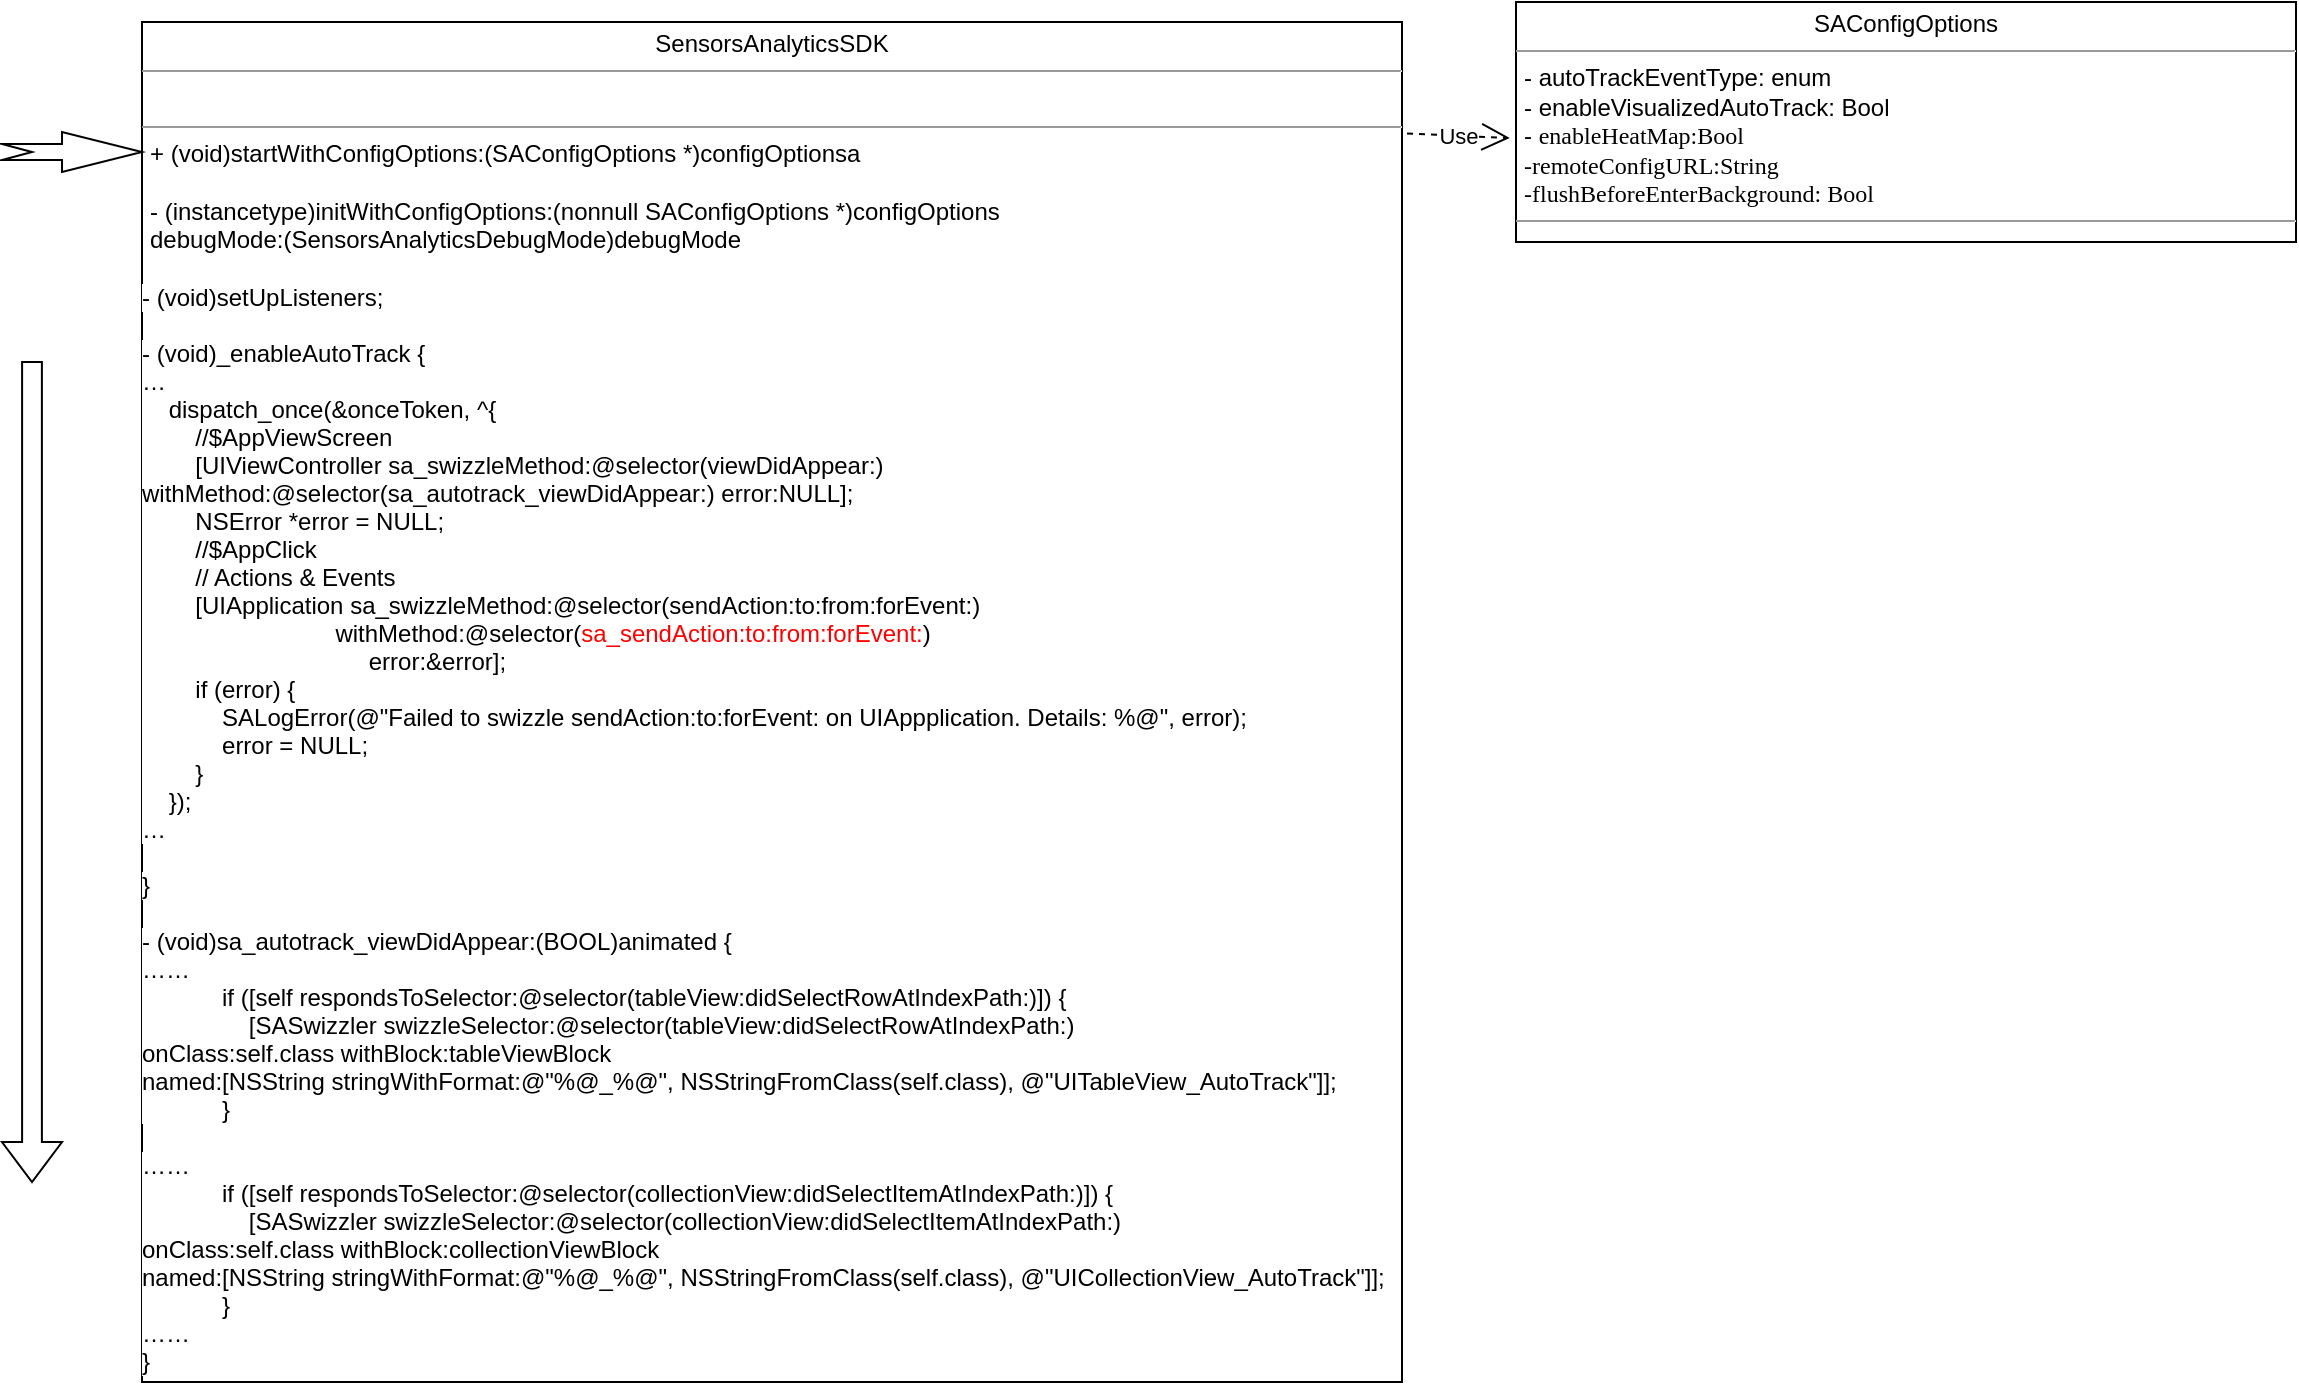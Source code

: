 <mxfile version="13.9.1" type="github">
  <diagram id="NxwStEnsrJWZOlORe4x4" name="Page-1">
    <mxGraphModel dx="1426" dy="737" grid="1" gridSize="10" guides="1" tooltips="1" connect="1" arrows="1" fold="1" page="1" pageScale="1" pageWidth="827" pageHeight="1169" math="0" shadow="0">
      <root>
        <mxCell id="0" />
        <mxCell id="1" parent="0" />
        <mxCell id="yYUWTIi6ubNjAFsflyOn-11" value="&lt;p style=&quot;margin: 0px ; margin-top: 4px ; text-align: center&quot;&gt;SensorsAnalyticsSDK&lt;br&gt;&lt;/p&gt;&lt;hr size=&quot;1&quot;&gt;&lt;p style=&quot;margin: 0px ; margin-left: 4px&quot;&gt;&lt;br&gt;&lt;/p&gt;&lt;hr size=&quot;1&quot;&gt;&lt;p style=&quot;margin: 0px ; margin-left: 4px&quot;&gt;+ (void)startWithConfigOptions:(SAConfigOptions *)configOptionsa&lt;br&gt;&lt;/p&gt;&lt;p style=&quot;margin: 0px ; margin-left: 4px&quot;&gt;&lt;br&gt;&lt;/p&gt;&lt;p style=&quot;margin: 0px ; margin-left: 4px&quot;&gt;- (instancetype)initWithConfigOptions:(nonnull SAConfigOptions *)configOptions&amp;nbsp;&lt;/p&gt;&lt;p style=&quot;margin: 0px ; margin-left: 4px&quot;&gt;debugMode:(SensorsAnalyticsDebugMode)debugMode&amp;nbsp;&lt;br&gt;&lt;/p&gt;&lt;p style=&quot;margin: 0px ; margin-left: 4px&quot;&gt;&lt;br&gt;&lt;/p&gt;&lt;p class=&quot;p1&quot; style=&quot;margin: 0px ; font-stretch: normal ; line-height: normal&quot;&gt;&lt;font style=&quot;font-size: 12px ; background-color: rgb(255 , 255 , 255)&quot;&gt;&lt;span class=&quot;s1&quot;&gt;- (&lt;/span&gt;&lt;span class=&quot;s2&quot;&gt;void&lt;/span&gt;&lt;span class=&quot;s1&quot;&gt;)&lt;/span&gt;setUpListeners&lt;font style=&quot;font-size: 12px&quot;&gt;;&lt;/font&gt;&lt;/font&gt;&lt;/p&gt;&lt;p class=&quot;p1&quot; style=&quot;margin: 0px ; font-stretch: normal ; line-height: normal&quot;&gt;&lt;span class=&quot;s1&quot; style=&quot;background-color: rgb(255 , 255 , 255)&quot;&gt;&lt;font style=&quot;font-size: 12px&quot;&gt;&lt;br&gt;&lt;/font&gt;&lt;/span&gt;&lt;/p&gt;&lt;p class=&quot;p1&quot; style=&quot;margin: 0px ; font-stretch: normal ; line-height: normal&quot;&gt;&lt;font style=&quot;font-size: 12px&quot;&gt;&lt;span class=&quot;s1&quot; style=&quot;background-color: rgb(255 , 255 , 255)&quot;&gt;&lt;/span&gt;&lt;/font&gt;&lt;/p&gt;&lt;p class=&quot;p1&quot; style=&quot;margin: 0px ; font-stretch: normal ; line-height: normal&quot;&gt;&lt;font style=&quot;font-size: 12px ; background-color: rgb(255 , 255 , 255)&quot;&gt;&lt;span class=&quot;s1&quot;&gt;- (&lt;/span&gt;&lt;span class=&quot;s2&quot;&gt;void&lt;/span&gt;&lt;span class=&quot;s1&quot;&gt;)&lt;/span&gt;_enableAutoTrack&lt;font style=&quot;font-size: 12px&quot;&gt;&amp;nbsp;{&lt;/font&gt;&lt;/font&gt;&lt;/p&gt;&lt;p class=&quot;p1&quot; style=&quot;margin: 0px ; font-stretch: normal ; line-height: normal&quot;&gt;&lt;font style=&quot;font-size: 12px ; background-color: rgb(255 , 255 , 255)&quot;&gt;…&lt;/font&gt;&lt;/p&gt;&lt;p class=&quot;p1&quot; style=&quot;margin: 0px ; font-stretch: normal ; line-height: normal&quot;&gt;&lt;font style=&quot;font-size: 12px ; background-color: rgb(255 , 255 , 255)&quot;&gt;&lt;span class=&quot;Apple-converted-space&quot;&gt;&amp;nbsp; &amp;nbsp;&amp;nbsp;&lt;/span&gt;&lt;span class=&quot;s1&quot;&gt;dispatch_once&lt;/span&gt;(&amp;amp;onceToken, ^{&lt;/font&gt;&lt;/p&gt;&lt;p class=&quot;p2&quot; style=&quot;margin: 0px ; font-stretch: normal ; line-height: normal&quot;&gt;&lt;font style=&quot;font-size: 12px ; background-color: rgb(255 , 255 , 255)&quot;&gt;&lt;span class=&quot;s2&quot;&gt;&amp;nbsp; &amp;nbsp; &amp;nbsp; &amp;nbsp; &lt;/span&gt;//$AppViewScreen&lt;/font&gt;&lt;/p&gt;&lt;p class=&quot;p1&quot; style=&quot;margin: 0px ; font-stretch: normal ; line-height: normal&quot;&gt;&lt;font style=&quot;font-size: 12px ; background-color: rgb(255 , 255 , 255)&quot;&gt;&lt;span class=&quot;Apple-converted-space&quot;&gt;&amp;nbsp; &amp;nbsp; &amp;nbsp; &amp;nbsp; &lt;/span&gt;[&lt;span class=&quot;s3&quot;&gt;UIViewController&lt;/span&gt; &lt;span class=&quot;s4&quot;&gt;sa_swizzleMethod&lt;/span&gt;:&lt;span class=&quot;s5&quot;&gt;@selector&lt;/span&gt;(viewDidAppear:)&amp;nbsp;&lt;/font&gt;&lt;/p&gt;&lt;p class=&quot;p1&quot; style=&quot;margin: 0px ; font-stretch: normal ; line-height: normal&quot;&gt;&lt;font style=&quot;font-size: 12px ; background-color: rgb(255 , 255 , 255)&quot;&gt;&lt;span class=&quot;s4&quot;&gt;withMethod&lt;/span&gt;:&lt;span class=&quot;s5&quot;&gt;@selector&lt;/span&gt;(sa_autotrack_viewDidAppear:) &lt;span class=&quot;s4&quot;&gt;error&lt;/span&gt;:&lt;span class=&quot;s5&quot;&gt;NULL&lt;/span&gt;];&lt;/font&gt;&lt;/p&gt;&lt;p class=&quot;p1&quot; style=&quot;margin: 0px ; font-stretch: normal ; line-height: normal&quot;&gt;&lt;font style=&quot;font-size: 12px ; background-color: rgb(255 , 255 , 255)&quot;&gt;&lt;span class=&quot;Apple-converted-space&quot;&gt;&amp;nbsp; &amp;nbsp; &amp;nbsp; &amp;nbsp; &lt;/span&gt;&lt;span class=&quot;s3&quot;&gt;NSError&lt;/span&gt; *error = &lt;span class=&quot;s5&quot;&gt;NULL&lt;/span&gt;;&lt;/font&gt;&lt;/p&gt;&lt;p class=&quot;p2&quot; style=&quot;margin: 0px ; font-stretch: normal ; line-height: normal&quot;&gt;&lt;font style=&quot;font-size: 12px ; background-color: rgb(255 , 255 , 255)&quot;&gt;&lt;span class=&quot;s2&quot;&gt;&amp;nbsp; &amp;nbsp; &amp;nbsp; &amp;nbsp; &lt;/span&gt;//$AppClick&lt;/font&gt;&lt;/p&gt;&lt;p class=&quot;p2&quot; style=&quot;margin: 0px ; font-stretch: normal ; line-height: normal&quot;&gt;&lt;font style=&quot;font-size: 12px ; background-color: rgb(255 , 255 , 255)&quot;&gt;&lt;span class=&quot;s2&quot;&gt;&amp;nbsp; &amp;nbsp; &amp;nbsp; &amp;nbsp; &lt;/span&gt;// Actions &amp;amp; Events&lt;/font&gt;&lt;/p&gt;&lt;p class=&quot;p1&quot; style=&quot;margin: 0px ; font-stretch: normal ; line-height: normal&quot;&gt;&lt;font style=&quot;font-size: 12px ; background-color: rgb(255 , 255 , 255)&quot;&gt;&lt;span class=&quot;Apple-converted-space&quot;&gt;&amp;nbsp; &amp;nbsp; &amp;nbsp; &amp;nbsp; &lt;/span&gt;[&lt;span class=&quot;s3&quot;&gt;UIApplication&lt;/span&gt; &lt;span class=&quot;s4&quot;&gt;sa_swizzleMethod&lt;/span&gt;:&lt;span class=&quot;s5&quot;&gt;@selector&lt;/span&gt;(sendAction:to:from:forEvent:)&lt;/font&gt;&lt;/p&gt;&lt;p class=&quot;p1&quot; style=&quot;margin: 0px ; font-stretch: normal ; line-height: normal&quot;&gt;&lt;font style=&quot;font-size: 12px ; background-color: rgb(255 , 255 , 255)&quot;&gt;&lt;span class=&quot;Apple-converted-space&quot;&gt;&amp;nbsp;&amp;nbsp; &amp;nbsp; &amp;nbsp; &amp;nbsp; &amp;nbsp; &amp;nbsp; &amp;nbsp; &amp;nbsp; &amp;nbsp; &amp;nbsp; &amp;nbsp; &amp;nbsp; &amp;nbsp; &amp;nbsp; &lt;/span&gt;&lt;span class=&quot;s4&quot;&gt;withMethod&lt;/span&gt;:&lt;span class=&quot;s5&quot;&gt;@selector&lt;/span&gt;(&lt;font color=&quot;#ff0000&quot;&gt;sa_sendAction:to:from:forEvent:&lt;/font&gt;)&lt;/font&gt;&lt;/p&gt;&lt;p class=&quot;p1&quot; style=&quot;margin: 0px ; font-stretch: normal ; line-height: normal&quot;&gt;&lt;font style=&quot;font-size: 12px ; background-color: rgb(255 , 255 , 255)&quot;&gt;&lt;span class=&quot;Apple-converted-space&quot;&gt;&amp;nbsp; &amp;nbsp; &amp;nbsp; &amp;nbsp; &amp;nbsp; &amp;nbsp; &amp;nbsp; &amp;nbsp; &amp;nbsp; &amp;nbsp; &amp;nbsp; &amp;nbsp; &amp;nbsp; &amp;nbsp; &amp;nbsp; &amp;nbsp; &amp;nbsp; &lt;/span&gt;&lt;span class=&quot;s4&quot;&gt;error&lt;/span&gt;:&amp;amp;error];&lt;/font&gt;&lt;/p&gt;&lt;p class=&quot;p1&quot; style=&quot;margin: 0px ; font-stretch: normal ; line-height: normal&quot;&gt;&lt;font style=&quot;font-size: 12px ; background-color: rgb(255 , 255 , 255)&quot;&gt;&lt;span class=&quot;Apple-converted-space&quot;&gt;&amp;nbsp; &amp;nbsp; &amp;nbsp; &amp;nbsp; &lt;/span&gt;&lt;span class=&quot;s5&quot;&gt;if&lt;/span&gt; (error) {&lt;/font&gt;&lt;/p&gt;&lt;p class=&quot;p3&quot; style=&quot;margin: 0px ; font-stretch: normal ; line-height: normal&quot;&gt;&lt;font style=&quot;font-size: 12px ; background-color: rgb(255 , 255 , 255)&quot;&gt;&lt;span class=&quot;s2&quot;&gt;&amp;nbsp; &amp;nbsp; &amp;nbsp; &amp;nbsp; &amp;nbsp; &amp;nbsp; &lt;/span&gt;&lt;span class=&quot;s1&quot;&gt;SALogError&lt;/span&gt;&lt;span class=&quot;s2&quot;&gt;(&lt;/span&gt;@&quot;Failed to swizzle sendAction:to:forEvent: on UIAppplication. Details: %@&quot;&lt;span class=&quot;s2&quot;&gt;, error);&lt;/span&gt;&lt;/font&gt;&lt;/p&gt;&lt;p class=&quot;p1&quot; style=&quot;margin: 0px ; font-stretch: normal ; line-height: normal&quot;&gt;&lt;font style=&quot;font-size: 12px ; background-color: rgb(255 , 255 , 255)&quot;&gt;&lt;span class=&quot;Apple-converted-space&quot;&gt;&amp;nbsp; &amp;nbsp; &amp;nbsp; &amp;nbsp; &amp;nbsp; &amp;nbsp; &lt;/span&gt;error = &lt;span class=&quot;s5&quot;&gt;NULL&lt;/span&gt;;&lt;/font&gt;&lt;/p&gt;&lt;p class=&quot;p1&quot; style=&quot;margin: 0px ; font-stretch: normal ; line-height: normal&quot;&gt;&lt;font style=&quot;font-size: 12px ; background-color: rgb(255 , 255 , 255)&quot;&gt;&lt;span class=&quot;Apple-converted-space&quot;&gt;&amp;nbsp; &amp;nbsp; &amp;nbsp; &amp;nbsp; &lt;/span&gt;}&lt;/font&gt;&lt;/p&gt;&lt;p class=&quot;p1&quot; style=&quot;margin: 0px ; font-stretch: normal ; line-height: normal&quot;&gt;&lt;font style=&quot;font-size: 12px ; background-color: rgb(255 , 255 , 255)&quot;&gt;&lt;span class=&quot;Apple-converted-space&quot;&gt;&amp;nbsp; &amp;nbsp; &lt;/span&gt;});&lt;/font&gt;&lt;/p&gt;&lt;p class=&quot;p1&quot; style=&quot;margin: 0px ; font-stretch: normal ; line-height: normal&quot;&gt;&lt;font style=&quot;font-size: 12px ; background-color: rgb(255 , 255 , 255)&quot;&gt;…&lt;/font&gt;&lt;/p&gt;&lt;p class=&quot;p1&quot; style=&quot;margin: 0px ; font-stretch: normal ; line-height: normal&quot;&gt;&lt;font style=&quot;font-size: 12px ; background-color: rgb(255 , 255 , 255)&quot;&gt;&lt;br&gt;&lt;/font&gt;&lt;/p&gt;&lt;p class=&quot;p1&quot; style=&quot;margin: 0px ; font-stretch: normal ; line-height: normal&quot;&gt;&lt;font style=&quot;font-size: 12px ; background-color: rgb(255 , 255 , 255)&quot;&gt;}&lt;/font&gt;&lt;/p&gt;&lt;p class=&quot;p1&quot; style=&quot;margin: 0px ; font-stretch: normal ; line-height: normal&quot;&gt;&lt;font style=&quot;font-size: 12px ; background-color: rgb(255 , 255 , 255)&quot;&gt;&lt;br&gt;&lt;/font&gt;&lt;/p&gt;&lt;p class=&quot;p1&quot; style=&quot;margin: 0px ; font-stretch: normal ; line-height: normal&quot;&gt;&lt;font style=&quot;font-size: 12px ; background-color: rgb(255 , 255 , 255)&quot;&gt;&lt;span class=&quot;s1&quot;&gt;- (&lt;/span&gt;&lt;span class=&quot;s2&quot;&gt;void&lt;/span&gt;&lt;span class=&quot;s1&quot;&gt;)&lt;/span&gt;sa_autotrack_viewDidAppear&lt;span class=&quot;s1&quot;&gt;:(&lt;/span&gt;&lt;span class=&quot;s2&quot;&gt;BOOL&lt;/span&gt;&lt;span class=&quot;s1&quot;&gt;)animated {&lt;/span&gt;&lt;/font&gt;&lt;/p&gt;&lt;p class=&quot;p1&quot; style=&quot;margin: 0px ; font-stretch: normal ; line-height: normal&quot;&gt;&lt;font style=&quot;font-size: 12px ; background-color: rgb(255 , 255 , 255)&quot;&gt;……&lt;/font&gt;&lt;/p&gt;&lt;p class=&quot;p1&quot; style=&quot;margin: 0px ; font-stretch: normal ; line-height: normal&quot;&gt;&lt;font style=&quot;font-size: 12px ; background-color: rgb(255 , 255 , 255)&quot;&gt;&lt;span class=&quot;Apple-converted-space&quot;&gt;&amp;nbsp; &amp;nbsp; &amp;nbsp; &amp;nbsp; &amp;nbsp; &amp;nbsp;&amp;nbsp;&lt;/span&gt;&lt;span class=&quot;s1&quot;&gt;if&lt;/span&gt; ([&lt;span class=&quot;s1&quot;&gt;self&lt;/span&gt; &lt;span class=&quot;s2&quot;&gt;respondsToSelector&lt;/span&gt;:&lt;span class=&quot;s1&quot;&gt;@selector&lt;/span&gt;(tableView:didSelectRowAtIndexPath:)]) {&lt;/font&gt;&lt;/p&gt;&lt;p class=&quot;p1&quot; style=&quot;margin: 0px ; font-stretch: normal ; line-height: normal&quot;&gt;&lt;font style=&quot;font-size: 12px ; background-color: rgb(255 , 255 , 255)&quot;&gt;&lt;span class=&quot;Apple-converted-space&quot;&gt;&amp;nbsp; &amp;nbsp; &amp;nbsp; &amp;nbsp; &amp;nbsp; &amp;nbsp; &amp;nbsp; &amp;nbsp; &lt;/span&gt;[&lt;span class=&quot;s3&quot;&gt;SASwizzler&lt;/span&gt; &lt;span class=&quot;s3&quot;&gt;swizzleSelector&lt;/span&gt;:&lt;span class=&quot;s1&quot;&gt;@selector&lt;/span&gt;(tableView:didSelectRowAtIndexPath:)&amp;nbsp;&lt;/font&gt;&lt;/p&gt;&lt;p class=&quot;p1&quot; style=&quot;margin: 0px ; font-stretch: normal ; line-height: normal&quot;&gt;&lt;font style=&quot;font-size: 12px ; background-color: rgb(255 , 255 , 255)&quot;&gt;&lt;span class=&quot;s3&quot;&gt;onClass&lt;/span&gt;:&lt;span class=&quot;s1&quot;&gt;self&lt;/span&gt;.&lt;span class=&quot;s2&quot;&gt;class&lt;/span&gt; &lt;span class=&quot;s3&quot;&gt;withBlock&lt;/span&gt;:tableViewBlock&amp;nbsp;&lt;/font&gt;&lt;/p&gt;&lt;p class=&quot;p1&quot; style=&quot;margin: 0px ; font-stretch: normal ; line-height: normal&quot;&gt;&lt;font style=&quot;font-size: 12px ; background-color: rgb(255 , 255 , 255)&quot;&gt;&lt;span class=&quot;s3&quot;&gt;named&lt;/span&gt;:[&lt;span class=&quot;s2&quot;&gt;NSString&lt;/span&gt; &lt;span class=&quot;s2&quot;&gt;stringWithFormat&lt;/span&gt;:&lt;span class=&quot;s4&quot;&gt;@&quot;%@_%@&quot;&lt;/span&gt;, &lt;span class=&quot;s2&quot;&gt;NSStringFromClass&lt;/span&gt;(&lt;span class=&quot;s1&quot;&gt;self&lt;/span&gt;.&lt;span class=&quot;s2&quot;&gt;class&lt;/span&gt;), &lt;span class=&quot;s4&quot;&gt;@&quot;UITableView_AutoTrack&quot;&lt;/span&gt;]];&lt;/font&gt;&lt;/p&gt;&lt;p class=&quot;p1&quot; style=&quot;margin: 0px ; font-stretch: normal ; line-height: normal&quot;&gt;&lt;font style=&quot;font-size: 12px ; background-color: rgb(255 , 255 , 255)&quot;&gt;&lt;span class=&quot;Apple-converted-space&quot;&gt;&amp;nbsp; &amp;nbsp; &amp;nbsp; &amp;nbsp; &amp;nbsp; &amp;nbsp; &lt;/span&gt;}&lt;/font&gt;&lt;/p&gt;&lt;p class=&quot;p1&quot; style=&quot;margin: 0px ; font-stretch: normal ; line-height: normal&quot;&gt;&lt;font style=&quot;font-size: 12px ; background-color: rgb(255 , 255 , 255)&quot;&gt;&lt;br&gt;&lt;/font&gt;&lt;/p&gt;&lt;p class=&quot;p1&quot; style=&quot;margin: 0px ; font-stretch: normal ; line-height: normal&quot;&gt;&lt;font style=&quot;font-size: 12px ; background-color: rgb(255 , 255 , 255)&quot;&gt;……&lt;/font&gt;&lt;/p&gt;&lt;p class=&quot;p1&quot; style=&quot;margin: 0px ; font-stretch: normal ; line-height: normal&quot;&gt;&lt;font style=&quot;font-size: 12px ; background-color: rgb(255 , 255 , 255)&quot;&gt;&lt;span class=&quot;Apple-converted-space&quot;&gt;&amp;nbsp; &amp;nbsp; &amp;nbsp; &amp;nbsp; &amp;nbsp; &amp;nbsp;&amp;nbsp;&lt;/span&gt;&lt;span class=&quot;s1&quot;&gt;if&lt;/span&gt; ([&lt;span class=&quot;s1&quot;&gt;self&lt;/span&gt; &lt;span class=&quot;s2&quot;&gt;respondsToSelector&lt;/span&gt;:&lt;span class=&quot;s1&quot;&gt;@selector&lt;/span&gt;(collectionView:didSelectItemAtIndexPath:)]) {&lt;/font&gt;&lt;/p&gt;&lt;p class=&quot;p1&quot; style=&quot;margin: 0px ; font-stretch: normal ; line-height: normal&quot;&gt;&lt;font style=&quot;font-size: 12px ; background-color: rgb(255 , 255 , 255)&quot;&gt;&lt;span class=&quot;Apple-converted-space&quot;&gt;&amp;nbsp; &amp;nbsp; &amp;nbsp; &amp;nbsp; &amp;nbsp; &amp;nbsp; &amp;nbsp; &amp;nbsp; &lt;/span&gt;[&lt;span class=&quot;s3&quot;&gt;SASwizzler&lt;/span&gt; &lt;span class=&quot;s3&quot;&gt;swizzleSelector&lt;/span&gt;:&lt;span class=&quot;s1&quot;&gt;@selector&lt;/span&gt;(collectionView:didSelectItemAtIndexPath:)&amp;nbsp;&lt;/font&gt;&lt;/p&gt;&lt;p class=&quot;p1&quot; style=&quot;margin: 0px ; font-stretch: normal ; line-height: normal&quot;&gt;&lt;font style=&quot;font-size: 12px ; background-color: rgb(255 , 255 , 255)&quot;&gt;&lt;span class=&quot;s3&quot;&gt;onClass&lt;/span&gt;:&lt;span class=&quot;s1&quot;&gt;self&lt;/span&gt;.&lt;span class=&quot;s2&quot;&gt;class&lt;/span&gt; &lt;span class=&quot;s3&quot;&gt;withBlock&lt;/span&gt;:collectionViewBlock&amp;nbsp;&lt;/font&gt;&lt;/p&gt;&lt;p class=&quot;p1&quot; style=&quot;margin: 0px ; font-stretch: normal ; line-height: normal&quot;&gt;&lt;font style=&quot;font-size: 12px ; background-color: rgb(255 , 255 , 255)&quot;&gt;&lt;span class=&quot;s3&quot;&gt;named&lt;/span&gt;:[&lt;span class=&quot;s2&quot;&gt;NSString&lt;/span&gt; &lt;span class=&quot;s2&quot;&gt;stringWithFormat&lt;/span&gt;:&lt;span class=&quot;s4&quot;&gt;@&quot;%@_%@&quot;&lt;/span&gt;, &lt;span class=&quot;s2&quot;&gt;NSStringFromClass&lt;/span&gt;(&lt;span class=&quot;s1&quot;&gt;self&lt;/span&gt;.&lt;span class=&quot;s2&quot;&gt;class&lt;/span&gt;), &lt;span class=&quot;s4&quot;&gt;@&quot;UICollectionView_AutoTrack&quot;&lt;/span&gt;]];&lt;/font&gt;&lt;/p&gt;&lt;p class=&quot;p1&quot; style=&quot;margin: 0px ; font-stretch: normal ; line-height: normal&quot;&gt;&lt;font style=&quot;font-size: 12px ; background-color: rgb(255 , 255 , 255)&quot;&gt;&lt;span class=&quot;Apple-converted-space&quot;&gt;&amp;nbsp; &amp;nbsp; &amp;nbsp; &amp;nbsp; &amp;nbsp; &amp;nbsp; &lt;/span&gt;}&lt;/font&gt;&lt;/p&gt;&lt;p class=&quot;p1&quot; style=&quot;margin: 0px ; font-stretch: normal ; line-height: normal&quot;&gt;&lt;font style=&quot;font-size: 12px ; background-color: rgb(255 , 255 , 255)&quot;&gt;……&lt;/font&gt;&lt;/p&gt;&lt;p class=&quot;p1&quot; style=&quot;margin: 0px ; font-stretch: normal ; line-height: normal&quot;&gt;&lt;span class=&quot;s1&quot; style=&quot;background-color: rgb(255 , 255 , 255)&quot;&gt;&lt;font style=&quot;font-size: 12px&quot;&gt;}&lt;/font&gt;&lt;/span&gt;&lt;/p&gt;&lt;p class=&quot;p1&quot; style=&quot;margin: 0px ; font-stretch: normal ; line-height: normal ; font-family: &amp;#34;menlo&amp;#34;&quot;&gt;&lt;br&gt;&lt;/p&gt;" style="verticalAlign=top;align=left;overflow=fill;fontSize=12;fontFamily=Helvetica;html=1;" vertex="1" parent="1">
          <mxGeometry x="140" y="90" width="630" height="680" as="geometry" />
        </mxCell>
        <mxCell id="yYUWTIi6ubNjAFsflyOn-12" value="&lt;p style=&quot;margin: 0px ; margin-top: 4px ; text-align: center&quot;&gt;SAConfigOptions&lt;br&gt;&lt;/p&gt;&lt;hr size=&quot;1&quot;&gt;&lt;p style=&quot;margin: 0px 0px 0px 4px&quot;&gt;&lt;font style=&quot;font-size: 12px ; background-color: rgb(255 , 255 , 255)&quot;&gt;- autoTrackEventType: enum&lt;br&gt;&lt;/font&gt;&lt;/p&gt;&lt;p style=&quot;margin: 0px 0px 0px 4px&quot;&gt;&lt;font style=&quot;font-size: 12px ; background-color: rgb(255 , 255 , 255)&quot;&gt;-&amp;nbsp;enableVisualizedAutoTrack: Bool&lt;/font&gt;&lt;/p&gt;&lt;p style=&quot;margin: 0px 0px 0px 4px&quot;&gt;&lt;font style=&quot;font-size: 12px ; background-color: rgb(255 , 255 , 255)&quot;&gt;-&amp;nbsp;&lt;span style=&quot;font-family: &amp;#34;menlo&amp;#34;&quot;&gt;enableHeatMap:Bool&lt;/span&gt;&lt;/font&gt;&lt;/p&gt;&lt;p style=&quot;margin: 0px 0px 0px 4px&quot;&gt;&lt;font style=&quot;font-size: 12px ; background-color: rgb(255 , 255 , 255)&quot;&gt;&lt;span style=&quot;font-family: &amp;#34;menlo&amp;#34;&quot;&gt;-&lt;/span&gt;&lt;span style=&quot;font-family: &amp;#34;menlo&amp;#34;&quot;&gt;remoteConfigURL:String&lt;/span&gt;&lt;/font&gt;&lt;/p&gt;&lt;p style=&quot;margin: 0px 0px 0px 4px&quot;&gt;&lt;font style=&quot;font-size: 12px ; background-color: rgb(255 , 255 , 255)&quot;&gt;&lt;span style=&quot;font-family: &amp;#34;menlo&amp;#34;&quot;&gt;-&lt;/span&gt;&lt;span style=&quot;font-family: &amp;#34;menlo&amp;#34;&quot;&gt;flushBeforeEnterBackground: Bool&lt;/span&gt;&lt;span style=&quot;font-family: &amp;#34;menlo&amp;#34;&quot;&gt;&amp;nbsp;&lt;/span&gt;&lt;/font&gt;&lt;/p&gt;&lt;hr size=&quot;1&quot;&gt;&lt;p style=&quot;margin: 0px ; margin-left: 4px&quot;&gt;&lt;br&gt;&lt;/p&gt;" style="verticalAlign=top;align=left;overflow=fill;fontSize=12;fontFamily=Helvetica;html=1;" vertex="1" parent="1">
          <mxGeometry x="827" y="80" width="390" height="120" as="geometry" />
        </mxCell>
        <mxCell id="yYUWTIi6ubNjAFsflyOn-17" value="Use" style="endArrow=open;endSize=12;dashed=1;html=1;entryX=-0.008;entryY=0.567;entryDx=0;entryDy=0;entryPerimeter=0;exitX=1.004;exitY=0.082;exitDx=0;exitDy=0;exitPerimeter=0;" edge="1" parent="1" source="yYUWTIi6ubNjAFsflyOn-11" target="yYUWTIi6ubNjAFsflyOn-12">
          <mxGeometry width="160" relative="1" as="geometry">
            <mxPoint x="410" y="170" as="sourcePoint" />
            <mxPoint x="570" y="160" as="targetPoint" />
          </mxGeometry>
        </mxCell>
        <mxCell id="yYUWTIi6ubNjAFsflyOn-22" value="" style="html=1;shadow=0;dashed=0;align=center;verticalAlign=middle;shape=mxgraph.arrows2.arrow;dy=0.6;dx=40;notch=15;" vertex="1" parent="1">
          <mxGeometry x="70" y="145" width="70" height="20" as="geometry" />
        </mxCell>
        <mxCell id="yYUWTIi6ubNjAFsflyOn-23" value="" style="html=1;shadow=0;dashed=0;align=center;verticalAlign=middle;shape=mxgraph.arrows2.arrow;dy=0.67;dx=20;notch=0;direction=south;" vertex="1" parent="1">
          <mxGeometry x="70" y="260" width="30" height="410" as="geometry" />
        </mxCell>
      </root>
    </mxGraphModel>
  </diagram>
</mxfile>
